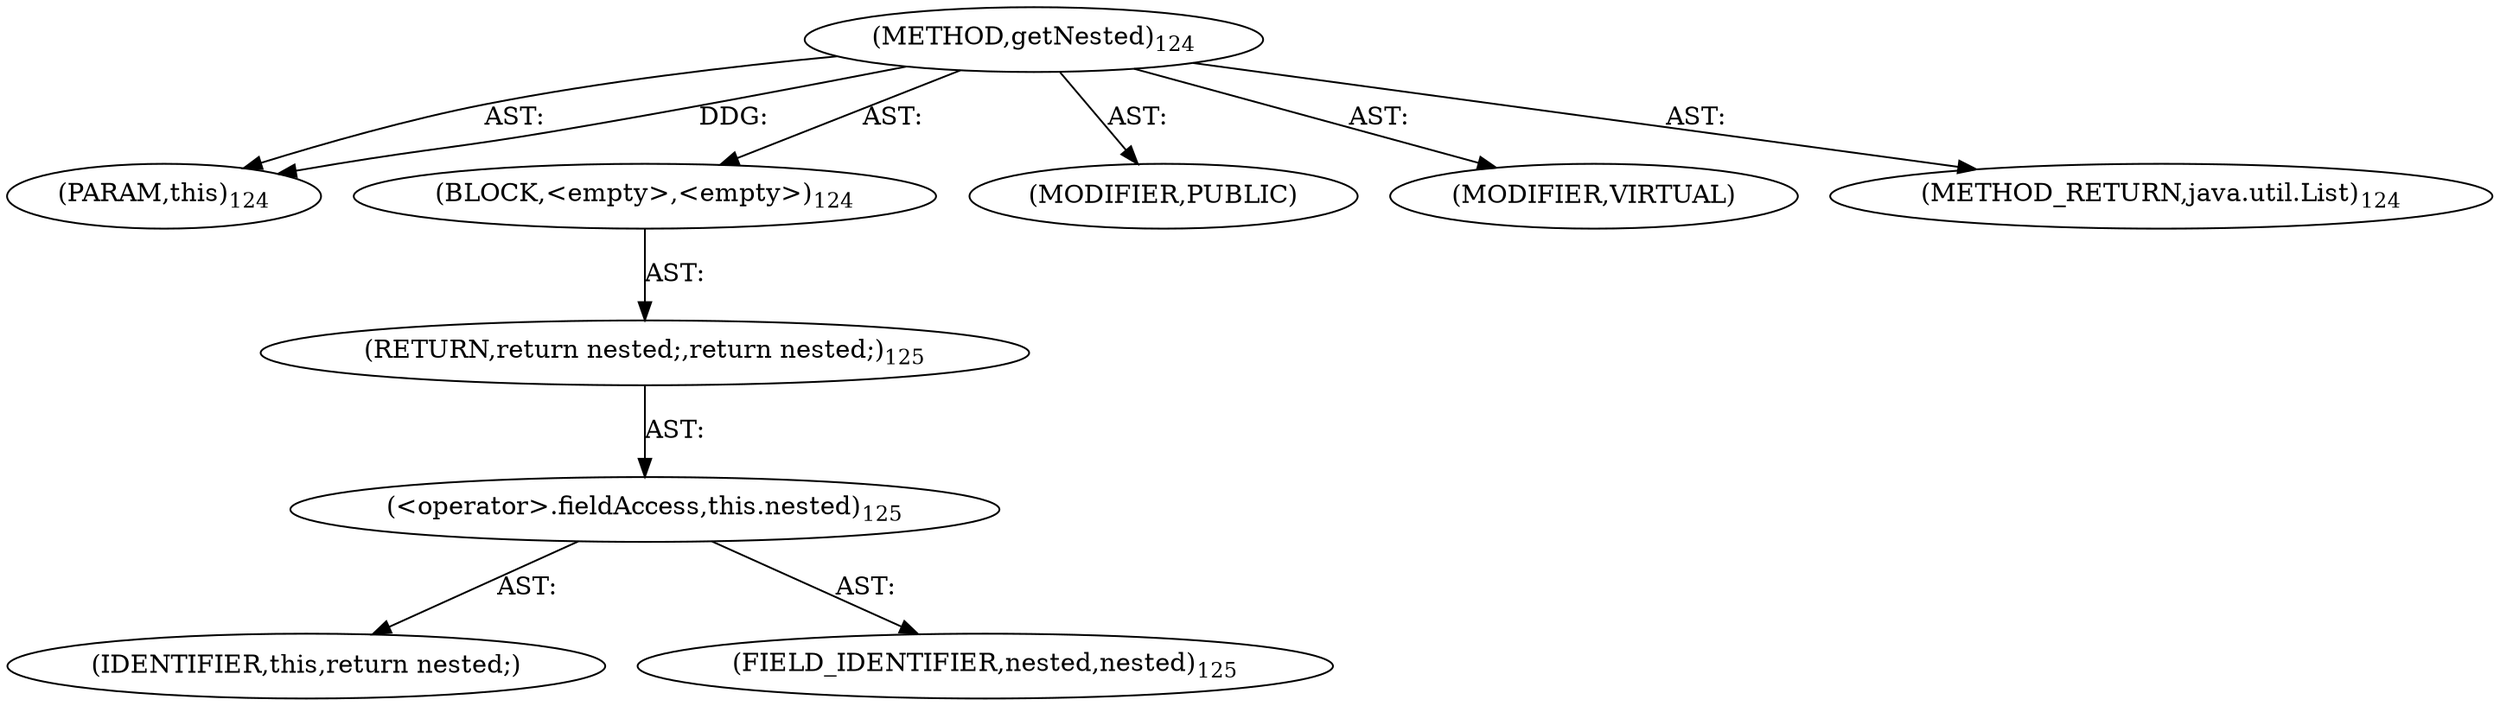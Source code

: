digraph "getNested" {  
"111669149699" [label = <(METHOD,getNested)<SUB>124</SUB>> ]
"115964117007" [label = <(PARAM,this)<SUB>124</SUB>> ]
"25769803781" [label = <(BLOCK,&lt;empty&gt;,&lt;empty&gt;)<SUB>124</SUB>> ]
"146028888065" [label = <(RETURN,return nested;,return nested;)<SUB>125</SUB>> ]
"30064771088" [label = <(&lt;operator&gt;.fieldAccess,this.nested)<SUB>125</SUB>> ]
"68719476764" [label = <(IDENTIFIER,this,return nested;)> ]
"55834574854" [label = <(FIELD_IDENTIFIER,nested,nested)<SUB>125</SUB>> ]
"133143986187" [label = <(MODIFIER,PUBLIC)> ]
"133143986188" [label = <(MODIFIER,VIRTUAL)> ]
"128849018883" [label = <(METHOD_RETURN,java.util.List)<SUB>124</SUB>> ]
  "111669149699" -> "115964117007"  [ label = "AST: "] 
  "111669149699" -> "25769803781"  [ label = "AST: "] 
  "111669149699" -> "133143986187"  [ label = "AST: "] 
  "111669149699" -> "133143986188"  [ label = "AST: "] 
  "111669149699" -> "128849018883"  [ label = "AST: "] 
  "25769803781" -> "146028888065"  [ label = "AST: "] 
  "146028888065" -> "30064771088"  [ label = "AST: "] 
  "30064771088" -> "68719476764"  [ label = "AST: "] 
  "30064771088" -> "55834574854"  [ label = "AST: "] 
  "111669149699" -> "115964117007"  [ label = "DDG: "] 
}
